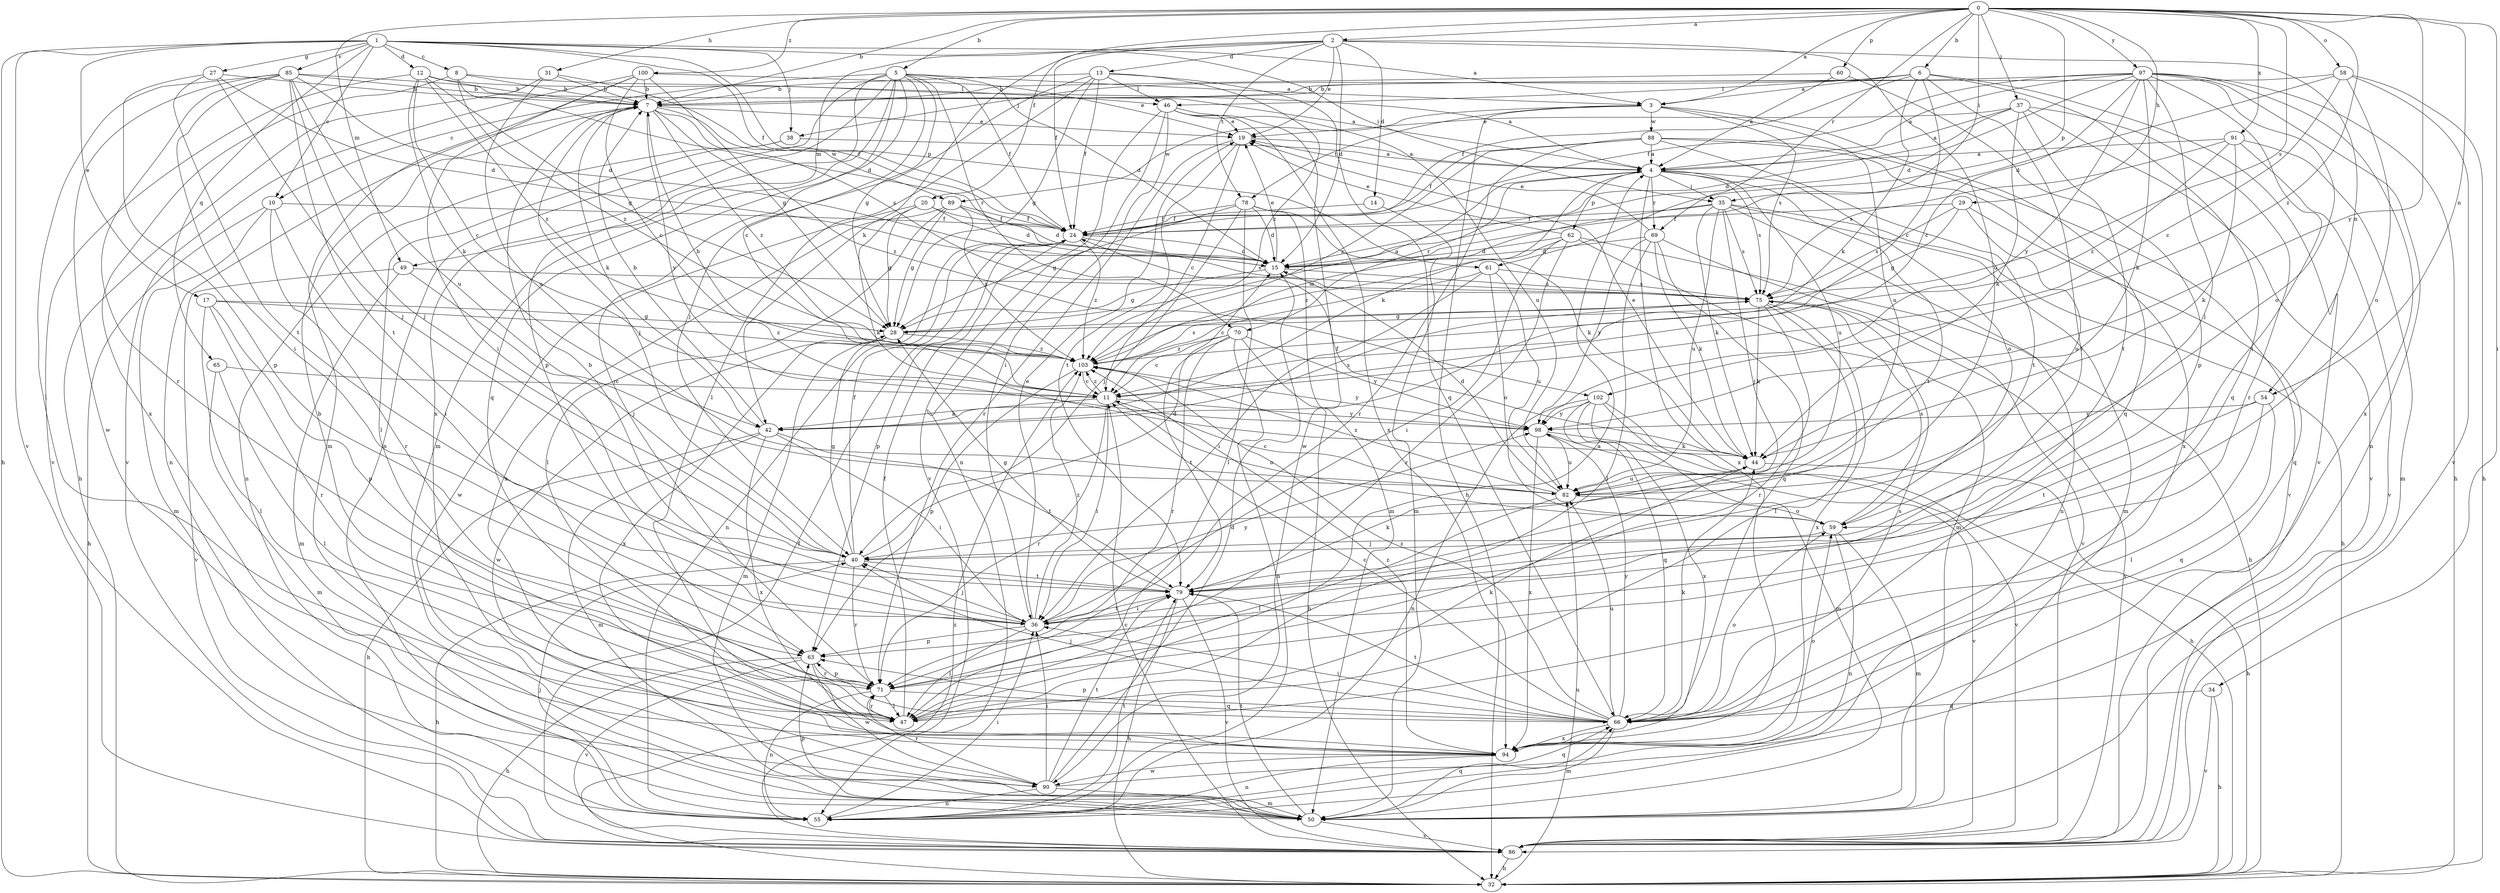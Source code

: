 strict digraph  {
0;
1;
2;
3;
4;
5;
6;
7;
8;
10;
11;
12;
13;
14;
15;
17;
19;
20;
24;
27;
28;
29;
31;
32;
34;
35;
36;
37;
38;
40;
42;
44;
46;
47;
49;
50;
54;
55;
58;
59;
60;
61;
62;
63;
65;
66;
69;
70;
71;
75;
78;
79;
82;
85;
86;
88;
89;
90;
91;
94;
97;
98;
100;
102;
103;
0 -> 2  [label=a];
0 -> 3  [label=a];
0 -> 5  [label=b];
0 -> 6  [label=b];
0 -> 7  [label=b];
0 -> 20  [label=f];
0 -> 29  [label=h];
0 -> 31  [label=h];
0 -> 34  [label=i];
0 -> 35  [label=i];
0 -> 37  [label=j];
0 -> 49  [label=m];
0 -> 54  [label=n];
0 -> 58  [label=o];
0 -> 60  [label=p];
0 -> 61  [label=p];
0 -> 69  [label=r];
0 -> 75  [label=s];
0 -> 91  [label=x];
0 -> 97  [label=y];
0 -> 98  [label=y];
0 -> 100  [label=z];
0 -> 102  [label=z];
1 -> 3  [label=a];
1 -> 8  [label=c];
1 -> 10  [label=c];
1 -> 12  [label=d];
1 -> 17  [label=e];
1 -> 24  [label=f];
1 -> 27  [label=g];
1 -> 32  [label=h];
1 -> 35  [label=i];
1 -> 38  [label=j];
1 -> 61  [label=p];
1 -> 65  [label=q];
1 -> 85  [label=v];
1 -> 86  [label=v];
2 -> 13  [label=d];
2 -> 14  [label=d];
2 -> 15  [label=d];
2 -> 19  [label=e];
2 -> 24  [label=f];
2 -> 42  [label=k];
2 -> 49  [label=m];
2 -> 54  [label=n];
2 -> 78  [label=t];
2 -> 82  [label=u];
3 -> 32  [label=h];
3 -> 66  [label=q];
3 -> 75  [label=s];
3 -> 78  [label=t];
3 -> 82  [label=u];
3 -> 88  [label=w];
3 -> 89  [label=w];
4 -> 35  [label=i];
4 -> 42  [label=k];
4 -> 59  [label=o];
4 -> 62  [label=p];
4 -> 69  [label=r];
4 -> 70  [label=r];
4 -> 75  [label=s];
4 -> 79  [label=t];
4 -> 82  [label=u];
4 -> 94  [label=x];
5 -> 3  [label=a];
5 -> 10  [label=c];
5 -> 11  [label=c];
5 -> 15  [label=d];
5 -> 24  [label=f];
5 -> 28  [label=g];
5 -> 50  [label=m];
5 -> 55  [label=n];
5 -> 63  [label=p];
5 -> 66  [label=q];
5 -> 70  [label=r];
5 -> 71  [label=r];
5 -> 94  [label=x];
6 -> 3  [label=a];
6 -> 11  [label=c];
6 -> 24  [label=f];
6 -> 36  [label=i];
6 -> 38  [label=j];
6 -> 42  [label=k];
6 -> 46  [label=l];
6 -> 66  [label=q];
6 -> 86  [label=v];
7 -> 19  [label=e];
7 -> 40  [label=j];
7 -> 42  [label=k];
7 -> 55  [label=n];
7 -> 75  [label=s];
7 -> 89  [label=w];
7 -> 98  [label=y];
7 -> 102  [label=z];
7 -> 103  [label=z];
8 -> 7  [label=b];
8 -> 15  [label=d];
8 -> 46  [label=l];
8 -> 94  [label=x];
8 -> 103  [label=z];
10 -> 24  [label=f];
10 -> 32  [label=h];
10 -> 36  [label=i];
10 -> 50  [label=m];
10 -> 71  [label=r];
11 -> 7  [label=b];
11 -> 36  [label=i];
11 -> 42  [label=k];
11 -> 59  [label=o];
11 -> 71  [label=r];
11 -> 98  [label=y];
11 -> 103  [label=z];
12 -> 4  [label=a];
12 -> 7  [label=b];
12 -> 11  [label=c];
12 -> 28  [label=g];
12 -> 42  [label=k];
12 -> 86  [label=v];
12 -> 103  [label=z];
13 -> 7  [label=b];
13 -> 24  [label=f];
13 -> 28  [label=g];
13 -> 40  [label=j];
13 -> 46  [label=l];
13 -> 47  [label=l];
13 -> 66  [label=q];
13 -> 103  [label=z];
14 -> 24  [label=f];
14 -> 50  [label=m];
15 -> 19  [label=e];
15 -> 28  [label=g];
15 -> 75  [label=s];
17 -> 28  [label=g];
17 -> 47  [label=l];
17 -> 63  [label=p];
17 -> 71  [label=r];
17 -> 103  [label=z];
19 -> 4  [label=a];
19 -> 11  [label=c];
19 -> 71  [label=r];
19 -> 79  [label=t];
20 -> 15  [label=d];
20 -> 24  [label=f];
20 -> 28  [label=g];
20 -> 44  [label=k];
20 -> 90  [label=w];
24 -> 15  [label=d];
24 -> 55  [label=n];
24 -> 63  [label=p];
24 -> 75  [label=s];
24 -> 103  [label=z];
27 -> 7  [label=b];
27 -> 15  [label=d];
27 -> 40  [label=j];
27 -> 63  [label=p];
27 -> 79  [label=t];
28 -> 4  [label=a];
28 -> 50  [label=m];
28 -> 90  [label=w];
28 -> 94  [label=x];
28 -> 103  [label=z];
29 -> 24  [label=f];
29 -> 28  [label=g];
29 -> 66  [label=q];
29 -> 75  [label=s];
29 -> 82  [label=u];
31 -> 7  [label=b];
31 -> 24  [label=f];
31 -> 32  [label=h];
31 -> 82  [label=u];
32 -> 82  [label=u];
32 -> 103  [label=z];
34 -> 32  [label=h];
34 -> 66  [label=q];
34 -> 86  [label=v];
35 -> 24  [label=f];
35 -> 32  [label=h];
35 -> 40  [label=j];
35 -> 44  [label=k];
35 -> 50  [label=m];
35 -> 55  [label=n];
35 -> 75  [label=s];
35 -> 82  [label=u];
35 -> 103  [label=z];
36 -> 7  [label=b];
36 -> 19  [label=e];
36 -> 40  [label=j];
36 -> 47  [label=l];
36 -> 63  [label=p];
36 -> 79  [label=t];
36 -> 98  [label=y];
36 -> 103  [label=z];
37 -> 4  [label=a];
37 -> 15  [label=d];
37 -> 19  [label=e];
37 -> 44  [label=k];
37 -> 71  [label=r];
37 -> 79  [label=t];
37 -> 86  [label=v];
38 -> 4  [label=a];
38 -> 47  [label=l];
38 -> 55  [label=n];
40 -> 15  [label=d];
40 -> 24  [label=f];
40 -> 28  [label=g];
40 -> 32  [label=h];
40 -> 71  [label=r];
40 -> 79  [label=t];
42 -> 7  [label=b];
42 -> 32  [label=h];
42 -> 36  [label=i];
42 -> 50  [label=m];
42 -> 75  [label=s];
42 -> 79  [label=t];
42 -> 94  [label=x];
44 -> 19  [label=e];
44 -> 24  [label=f];
44 -> 32  [label=h];
44 -> 82  [label=u];
46 -> 19  [label=e];
46 -> 36  [label=i];
46 -> 55  [label=n];
46 -> 82  [label=u];
46 -> 86  [label=v];
46 -> 90  [label=w];
46 -> 94  [label=x];
47 -> 4  [label=a];
47 -> 7  [label=b];
47 -> 24  [label=f];
47 -> 44  [label=k];
47 -> 71  [label=r];
49 -> 40  [label=j];
49 -> 50  [label=m];
49 -> 75  [label=s];
49 -> 86  [label=v];
50 -> 63  [label=p];
50 -> 66  [label=q];
50 -> 79  [label=t];
50 -> 86  [label=v];
54 -> 47  [label=l];
54 -> 66  [label=q];
54 -> 79  [label=t];
54 -> 98  [label=y];
55 -> 36  [label=i];
55 -> 40  [label=j];
55 -> 79  [label=t];
58 -> 7  [label=b];
58 -> 11  [label=c];
58 -> 15  [label=d];
58 -> 32  [label=h];
58 -> 59  [label=o];
58 -> 86  [label=v];
59 -> 40  [label=j];
59 -> 50  [label=m];
59 -> 55  [label=n];
59 -> 75  [label=s];
60 -> 4  [label=a];
60 -> 7  [label=b];
60 -> 63  [label=p];
61 -> 11  [label=c];
61 -> 36  [label=i];
61 -> 59  [label=o];
61 -> 75  [label=s];
61 -> 82  [label=u];
62 -> 15  [label=d];
62 -> 19  [label=e];
62 -> 32  [label=h];
62 -> 36  [label=i];
62 -> 50  [label=m];
62 -> 71  [label=r];
62 -> 103  [label=z];
63 -> 32  [label=h];
63 -> 71  [label=r];
63 -> 86  [label=v];
63 -> 90  [label=w];
65 -> 11  [label=c];
65 -> 47  [label=l];
65 -> 50  [label=m];
66 -> 11  [label=c];
66 -> 36  [label=i];
66 -> 40  [label=j];
66 -> 44  [label=k];
66 -> 50  [label=m];
66 -> 59  [label=o];
66 -> 63  [label=p];
66 -> 75  [label=s];
66 -> 79  [label=t];
66 -> 82  [label=u];
66 -> 94  [label=x];
66 -> 98  [label=y];
66 -> 103  [label=z];
69 -> 15  [label=d];
69 -> 19  [label=e];
69 -> 44  [label=k];
69 -> 47  [label=l];
69 -> 66  [label=q];
69 -> 86  [label=v];
69 -> 98  [label=y];
70 -> 11  [label=c];
70 -> 32  [label=h];
70 -> 55  [label=n];
70 -> 71  [label=r];
70 -> 79  [label=t];
70 -> 98  [label=y];
70 -> 103  [label=z];
71 -> 47  [label=l];
71 -> 55  [label=n];
71 -> 63  [label=p];
71 -> 66  [label=q];
75 -> 28  [label=g];
75 -> 44  [label=k];
75 -> 47  [label=l];
75 -> 71  [label=r];
75 -> 86  [label=v];
75 -> 94  [label=x];
78 -> 15  [label=d];
78 -> 24  [label=f];
78 -> 28  [label=g];
78 -> 40  [label=j];
78 -> 44  [label=k];
78 -> 47  [label=l];
78 -> 50  [label=m];
79 -> 28  [label=g];
79 -> 32  [label=h];
79 -> 36  [label=i];
79 -> 44  [label=k];
79 -> 86  [label=v];
82 -> 11  [label=c];
82 -> 15  [label=d];
82 -> 47  [label=l];
82 -> 59  [label=o];
82 -> 103  [label=z];
85 -> 4  [label=a];
85 -> 7  [label=b];
85 -> 15  [label=d];
85 -> 36  [label=i];
85 -> 40  [label=j];
85 -> 47  [label=l];
85 -> 71  [label=r];
85 -> 79  [label=t];
85 -> 82  [label=u];
85 -> 90  [label=w];
86 -> 11  [label=c];
86 -> 24  [label=f];
86 -> 32  [label=h];
88 -> 4  [label=a];
88 -> 24  [label=f];
88 -> 71  [label=r];
88 -> 79  [label=t];
88 -> 86  [label=v];
88 -> 94  [label=x];
88 -> 103  [label=z];
89 -> 15  [label=d];
89 -> 24  [label=f];
89 -> 28  [label=g];
89 -> 47  [label=l];
89 -> 94  [label=x];
89 -> 103  [label=z];
90 -> 15  [label=d];
90 -> 36  [label=i];
90 -> 50  [label=m];
90 -> 55  [label=n];
90 -> 66  [label=q];
90 -> 71  [label=r];
90 -> 79  [label=t];
91 -> 4  [label=a];
91 -> 44  [label=k];
91 -> 50  [label=m];
91 -> 75  [label=s];
91 -> 86  [label=v];
91 -> 103  [label=z];
94 -> 55  [label=n];
94 -> 59  [label=o];
94 -> 90  [label=w];
94 -> 103  [label=z];
97 -> 4  [label=a];
97 -> 7  [label=b];
97 -> 11  [label=c];
97 -> 15  [label=d];
97 -> 24  [label=f];
97 -> 32  [label=h];
97 -> 36  [label=i];
97 -> 40  [label=j];
97 -> 44  [label=k];
97 -> 55  [label=n];
97 -> 59  [label=o];
97 -> 94  [label=x];
97 -> 98  [label=y];
98 -> 44  [label=k];
98 -> 82  [label=u];
98 -> 86  [label=v];
98 -> 94  [label=x];
100 -> 7  [label=b];
100 -> 11  [label=c];
100 -> 19  [label=e];
100 -> 28  [label=g];
100 -> 36  [label=i];
100 -> 50  [label=m];
100 -> 86  [label=v];
102 -> 32  [label=h];
102 -> 50  [label=m];
102 -> 55  [label=n];
102 -> 66  [label=q];
102 -> 86  [label=v];
102 -> 94  [label=x];
102 -> 98  [label=y];
103 -> 11  [label=c];
103 -> 63  [label=p];
103 -> 75  [label=s];
103 -> 98  [label=y];
}
